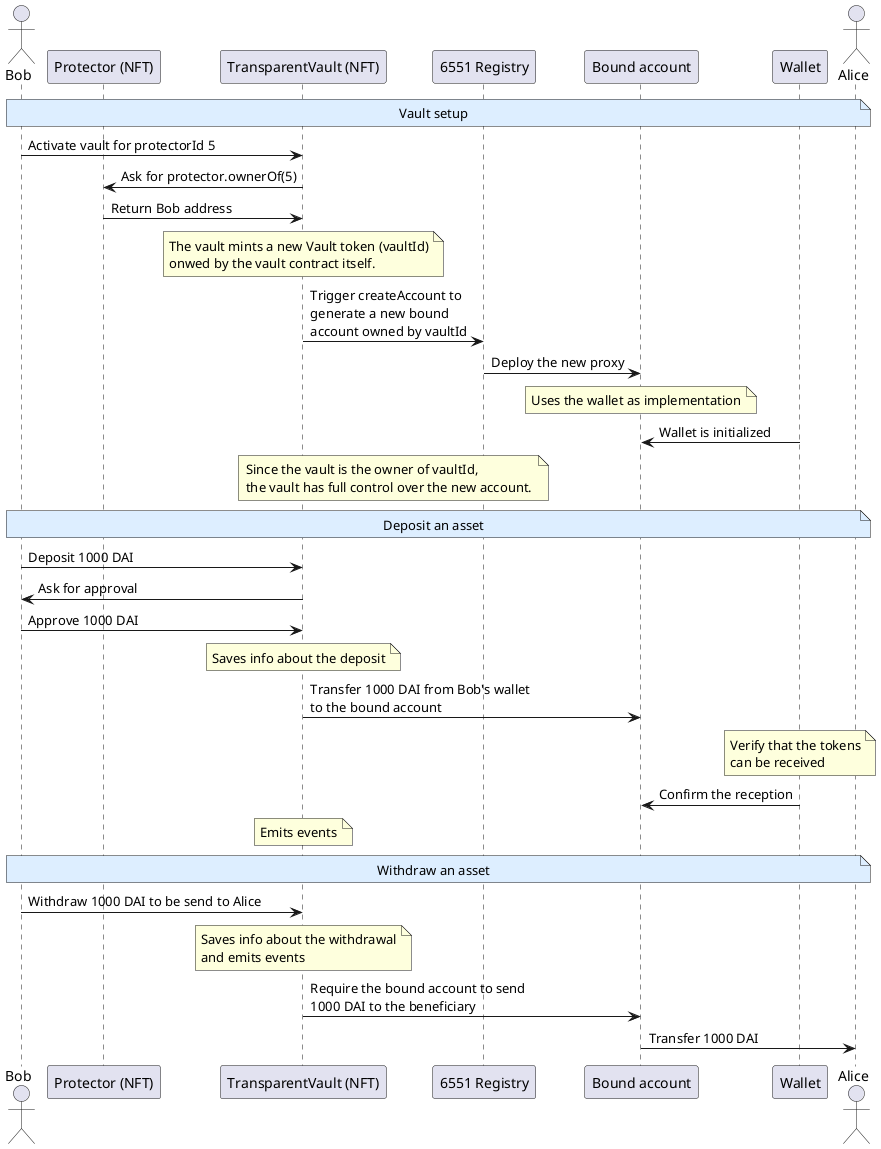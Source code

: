 @startuml
actor Bob as b
participant "Protector (NFT)" as n
participant "TransparentVault (NFT)" as v
participant "6551 Registry" as r
participant "Bound account" as w
participant "Wallet" as wi
actor Alice as a

note across #DDEEFF : Vault setup
    b -> v : Activate vault for protectorId 5
    v -> n : Ask for protector.ownerOf(5)
    n -> v : Return Bob address
    note over v
    The vault mints a new Vault token (vaultId)
    onwed by the vault contract itself.
    end note
    v -> r :Trigger createAccount to\ngenerate a new bound\naccount owned by vaultId
    r -> w : Deploy the new proxy
    note over w: Uses the wallet as implementation
    wi -> w : Wallet is initialized
    note over v, r
    Since the vault is the owner of vaultId,
    the vault has full control over the new account.
    end note

note across #DDEEFF: Deposit an asset
    b -> v : Deposit 1000 DAI
    v -> b : Ask for approval
    b -> v : Approve 1000 DAI
    note over v
    Saves info about the deposit
    end note
    v -> w : Transfer 1000 DAI from Bob's wallet\nto the bound account
    note over wi
    Verify that the tokens
    can be received
    end note
    wi -> w : Confirm the reception
    note over v : Emits events

note across #DDEEFF: Withdraw an asset
    b -> v : Withdraw 1000 DAI to be send to Alice
    note over v: Saves info about the withdrawal\nand emits events
    v -> w : Require the bound account to send\n1000 DAI to the beneficiary
    w -> a : Transfer 1000 DAI



@enduml
